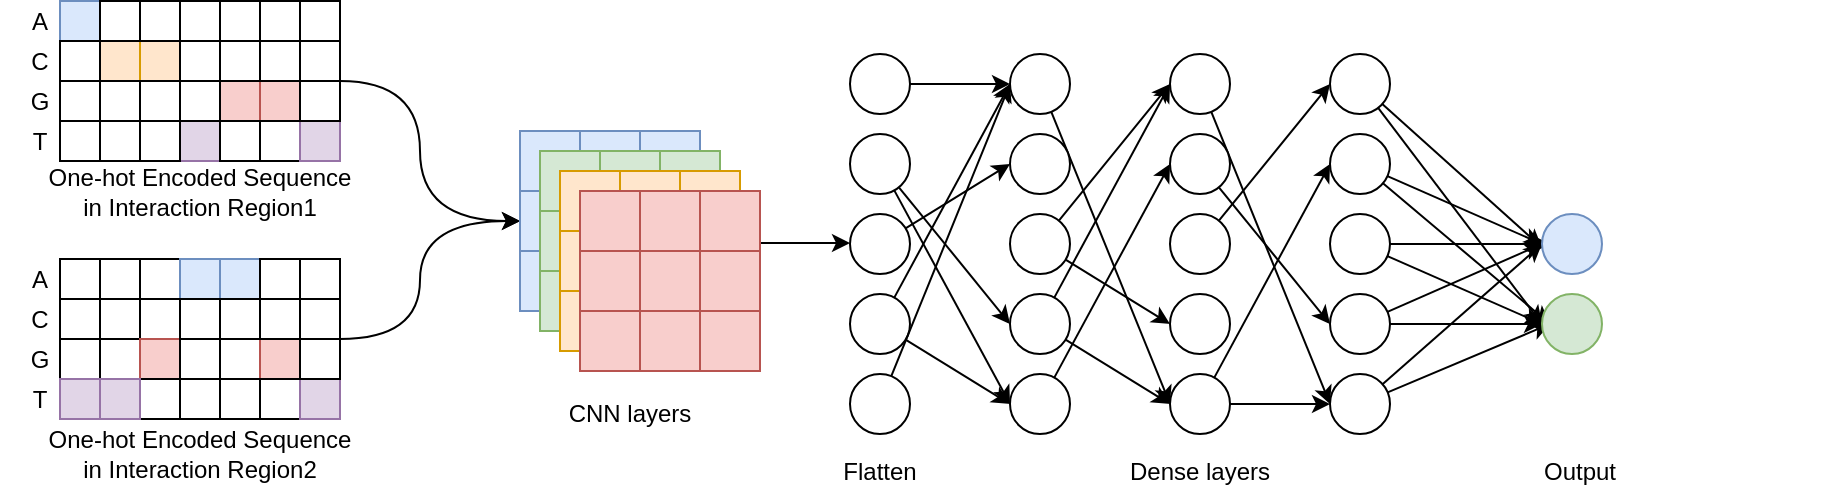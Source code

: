 <mxfile version="14.8.5" type="github">
  <diagram id="KxuiyelQ4g_LW83yEsCo" name="Page-1">
    <mxGraphModel dx="677" dy="363" grid="1" gridSize="10" guides="1" tooltips="1" connect="1" arrows="1" fold="1" page="1" pageScale="1" pageWidth="4681" pageHeight="3300" math="0" shadow="0">
      <root>
        <mxCell id="0" />
        <mxCell id="1" parent="0" />
        <mxCell id="44AiBCDxBOzTBdy34bFM-65" value="One-hot Encoded Sequence in Interaction Region1" style="text;html=1;strokeColor=none;fillColor=none;align=center;verticalAlign=middle;whiteSpace=wrap;rounded=0;" parent="1" vertex="1">
          <mxGeometry x="90" y="258.5" width="160" height="20" as="geometry" />
        </mxCell>
        <mxCell id="44AiBCDxBOzTBdy34bFM-129" value="&lt;div&gt;One-hot Encoded Sequence in Interaction Region2&lt;/div&gt;" style="text;html=1;strokeColor=none;fillColor=none;align=center;verticalAlign=middle;whiteSpace=wrap;rounded=0;" parent="1" vertex="1">
          <mxGeometry x="90" y="389.5" width="160" height="20" as="geometry" />
        </mxCell>
        <mxCell id="cqIsUIiBQY2y6wm-BXva-219" value="G" style="text;html=1;strokeColor=none;fillColor=none;align=center;verticalAlign=middle;whiteSpace=wrap;rounded=0;" vertex="1" parent="1">
          <mxGeometry x="70" y="213.5" width="40" height="20" as="geometry" />
        </mxCell>
        <mxCell id="cqIsUIiBQY2y6wm-BXva-220" value="T" style="text;html=1;strokeColor=none;fillColor=none;align=center;verticalAlign=middle;whiteSpace=wrap;rounded=0;" vertex="1" parent="1">
          <mxGeometry x="70" y="233.5" width="40" height="20" as="geometry" />
        </mxCell>
        <mxCell id="cqIsUIiBQY2y6wm-BXva-221" value="&lt;div&gt;A&lt;/div&gt;" style="text;html=1;strokeColor=none;fillColor=none;align=center;verticalAlign=middle;whiteSpace=wrap;rounded=0;" vertex="1" parent="1">
          <mxGeometry x="70" y="173.5" width="40" height="20" as="geometry" />
        </mxCell>
        <mxCell id="cqIsUIiBQY2y6wm-BXva-222" value="C" style="text;html=1;strokeColor=none;fillColor=none;align=center;verticalAlign=middle;whiteSpace=wrap;rounded=0;" vertex="1" parent="1">
          <mxGeometry x="70" y="193.5" width="40" height="20" as="geometry" />
        </mxCell>
        <mxCell id="cqIsUIiBQY2y6wm-BXva-223" value="" style="whiteSpace=wrap;html=1;aspect=fixed;fillColor=#dae8fc;strokeColor=#6c8ebf;" vertex="1" parent="1">
          <mxGeometry x="100" y="173.5" width="20" height="20" as="geometry" />
        </mxCell>
        <mxCell id="cqIsUIiBQY2y6wm-BXva-224" value="" style="whiteSpace=wrap;html=1;aspect=fixed;" vertex="1" parent="1">
          <mxGeometry x="120" y="193.5" width="20" height="20" as="geometry" />
        </mxCell>
        <mxCell id="cqIsUIiBQY2y6wm-BXva-225" value="" style="whiteSpace=wrap;html=1;aspect=fixed;fillColor=#ffe6cc;strokeColor=#d79b00;" vertex="1" parent="1">
          <mxGeometry x="120" y="193.5" width="20" height="20" as="geometry" />
        </mxCell>
        <mxCell id="cqIsUIiBQY2y6wm-BXva-226" value="" style="whiteSpace=wrap;html=1;aspect=fixed;fillColor=#ffe6cc;strokeColor=#d79b00;" vertex="1" parent="1">
          <mxGeometry x="140" y="193.5" width="20" height="20" as="geometry" />
        </mxCell>
        <mxCell id="cqIsUIiBQY2y6wm-BXva-227" value="" style="whiteSpace=wrap;html=1;aspect=fixed;fillColor=#e1d5e7;strokeColor=#9673a6;" vertex="1" parent="1">
          <mxGeometry x="160" y="233.5" width="20" height="20" as="geometry" />
        </mxCell>
        <mxCell id="cqIsUIiBQY2y6wm-BXva-228" value="" style="whiteSpace=wrap;html=1;aspect=fixed;fillColor=#f8cecc;strokeColor=#b85450;" vertex="1" parent="1">
          <mxGeometry x="180" y="213.5" width="20" height="20" as="geometry" />
        </mxCell>
        <mxCell id="cqIsUIiBQY2y6wm-BXva-229" value="" style="whiteSpace=wrap;html=1;aspect=fixed;fillColor=#f8cecc;strokeColor=#b85450;" vertex="1" parent="1">
          <mxGeometry x="200" y="213.5" width="20" height="20" as="geometry" />
        </mxCell>
        <mxCell id="cqIsUIiBQY2y6wm-BXva-230" value="" style="rounded=0;whiteSpace=wrap;html=1;" vertex="1" parent="1">
          <mxGeometry x="100" y="193.5" width="20" height="20" as="geometry" />
        </mxCell>
        <mxCell id="cqIsUIiBQY2y6wm-BXva-231" value="" style="rounded=0;whiteSpace=wrap;html=1;" vertex="1" parent="1">
          <mxGeometry x="100" y="213.5" width="20" height="20" as="geometry" />
        </mxCell>
        <mxCell id="cqIsUIiBQY2y6wm-BXva-232" value="" style="rounded=0;whiteSpace=wrap;html=1;" vertex="1" parent="1">
          <mxGeometry x="120" y="213.5" width="20" height="20" as="geometry" />
        </mxCell>
        <mxCell id="cqIsUIiBQY2y6wm-BXva-233" value="" style="rounded=0;whiteSpace=wrap;html=1;" vertex="1" parent="1">
          <mxGeometry x="140" y="213.5" width="20" height="20" as="geometry" />
        </mxCell>
        <mxCell id="cqIsUIiBQY2y6wm-BXva-234" value="" style="rounded=0;whiteSpace=wrap;html=1;" vertex="1" parent="1">
          <mxGeometry x="160" y="213.5" width="20" height="20" as="geometry" />
        </mxCell>
        <mxCell id="cqIsUIiBQY2y6wm-BXva-235" value="" style="rounded=0;whiteSpace=wrap;html=1;" vertex="1" parent="1">
          <mxGeometry x="140" y="233.5" width="20" height="20" as="geometry" />
        </mxCell>
        <mxCell id="cqIsUIiBQY2y6wm-BXva-236" value="" style="rounded=0;whiteSpace=wrap;html=1;" vertex="1" parent="1">
          <mxGeometry x="100" y="233.5" width="20" height="20" as="geometry" />
        </mxCell>
        <mxCell id="cqIsUIiBQY2y6wm-BXva-237" value="" style="rounded=0;whiteSpace=wrap;html=1;" vertex="1" parent="1">
          <mxGeometry x="120" y="233.5" width="20" height="20" as="geometry" />
        </mxCell>
        <mxCell id="cqIsUIiBQY2y6wm-BXva-238" value="" style="rounded=0;whiteSpace=wrap;html=1;" vertex="1" parent="1">
          <mxGeometry x="180" y="233.5" width="20" height="20" as="geometry" />
        </mxCell>
        <mxCell id="cqIsUIiBQY2y6wm-BXva-239" value="" style="rounded=0;whiteSpace=wrap;html=1;" vertex="1" parent="1">
          <mxGeometry x="200" y="233.5" width="20" height="20" as="geometry" />
        </mxCell>
        <mxCell id="cqIsUIiBQY2y6wm-BXva-240" value="" style="rounded=0;whiteSpace=wrap;html=1;" vertex="1" parent="1">
          <mxGeometry x="120" y="173.5" width="20" height="20" as="geometry" />
        </mxCell>
        <mxCell id="cqIsUIiBQY2y6wm-BXva-241" value="" style="rounded=0;whiteSpace=wrap;html=1;" vertex="1" parent="1">
          <mxGeometry x="140" y="173.5" width="20" height="20" as="geometry" />
        </mxCell>
        <mxCell id="cqIsUIiBQY2y6wm-BXva-242" value="" style="rounded=0;whiteSpace=wrap;html=1;" vertex="1" parent="1">
          <mxGeometry x="160" y="173.5" width="20" height="20" as="geometry" />
        </mxCell>
        <mxCell id="cqIsUIiBQY2y6wm-BXva-243" value="" style="rounded=0;whiteSpace=wrap;html=1;" vertex="1" parent="1">
          <mxGeometry x="180" y="173.5" width="20" height="20" as="geometry" />
        </mxCell>
        <mxCell id="cqIsUIiBQY2y6wm-BXva-244" value="" style="rounded=0;whiteSpace=wrap;html=1;" vertex="1" parent="1">
          <mxGeometry x="160" y="193.5" width="20" height="20" as="geometry" />
        </mxCell>
        <mxCell id="cqIsUIiBQY2y6wm-BXva-245" value="" style="rounded=0;whiteSpace=wrap;html=1;" vertex="1" parent="1">
          <mxGeometry x="180" y="193.5" width="20" height="20" as="geometry" />
        </mxCell>
        <mxCell id="cqIsUIiBQY2y6wm-BXva-246" value="" style="rounded=0;whiteSpace=wrap;html=1;" vertex="1" parent="1">
          <mxGeometry x="200" y="193.5" width="20" height="20" as="geometry" />
        </mxCell>
        <mxCell id="cqIsUIiBQY2y6wm-BXva-247" value="" style="rounded=0;whiteSpace=wrap;html=1;" vertex="1" parent="1">
          <mxGeometry x="200" y="173.5" width="20" height="20" as="geometry" />
        </mxCell>
        <mxCell id="cqIsUIiBQY2y6wm-BXva-248" value="" style="whiteSpace=wrap;html=1;aspect=fixed;fillColor=#e1d5e7;strokeColor=#9673a6;" vertex="1" parent="1">
          <mxGeometry x="220" y="233.5" width="20" height="20" as="geometry" />
        </mxCell>
        <mxCell id="cqIsUIiBQY2y6wm-BXva-249" value="" style="rounded=0;whiteSpace=wrap;html=1;" vertex="1" parent="1">
          <mxGeometry x="220" y="213.5" width="20" height="20" as="geometry" />
        </mxCell>
        <mxCell id="cqIsUIiBQY2y6wm-BXva-250" value="" style="rounded=0;whiteSpace=wrap;html=1;" vertex="1" parent="1">
          <mxGeometry x="220" y="173.5" width="20" height="20" as="geometry" />
        </mxCell>
        <mxCell id="cqIsUIiBQY2y6wm-BXva-376" style="edgeStyle=orthogonalEdgeStyle;curved=1;rounded=0;orthogonalLoop=1;jettySize=auto;html=1;entryX=0;entryY=0.5;entryDx=0;entryDy=0;exitX=1;exitY=1;exitDx=0;exitDy=0;" edge="1" parent="1" source="cqIsUIiBQY2y6wm-BXva-251" target="cqIsUIiBQY2y6wm-BXva-290">
          <mxGeometry relative="1" as="geometry">
            <Array as="points">
              <mxPoint x="280" y="214" />
              <mxPoint x="280" y="284" />
            </Array>
          </mxGeometry>
        </mxCell>
        <mxCell id="cqIsUIiBQY2y6wm-BXva-251" value="" style="rounded=0;whiteSpace=wrap;html=1;" vertex="1" parent="1">
          <mxGeometry x="220" y="193.5" width="20" height="20" as="geometry" />
        </mxCell>
        <mxCell id="cqIsUIiBQY2y6wm-BXva-252" value="G" style="text;html=1;strokeColor=none;fillColor=none;align=center;verticalAlign=middle;whiteSpace=wrap;rounded=0;" vertex="1" parent="1">
          <mxGeometry x="70" y="342.5" width="40" height="20" as="geometry" />
        </mxCell>
        <mxCell id="cqIsUIiBQY2y6wm-BXva-253" value="T" style="text;html=1;strokeColor=none;fillColor=none;align=center;verticalAlign=middle;whiteSpace=wrap;rounded=0;" vertex="1" parent="1">
          <mxGeometry x="70" y="362.5" width="40" height="20" as="geometry" />
        </mxCell>
        <mxCell id="cqIsUIiBQY2y6wm-BXva-254" value="&lt;div&gt;A&lt;/div&gt;" style="text;html=1;strokeColor=none;fillColor=none;align=center;verticalAlign=middle;whiteSpace=wrap;rounded=0;" vertex="1" parent="1">
          <mxGeometry x="70" y="302.5" width="40" height="20" as="geometry" />
        </mxCell>
        <mxCell id="cqIsUIiBQY2y6wm-BXva-255" value="C" style="text;html=1;strokeColor=none;fillColor=none;align=center;verticalAlign=middle;whiteSpace=wrap;rounded=0;" vertex="1" parent="1">
          <mxGeometry x="70" y="322.5" width="40" height="20" as="geometry" />
        </mxCell>
        <mxCell id="cqIsUIiBQY2y6wm-BXva-256" value="" style="whiteSpace=wrap;html=1;aspect=fixed;" vertex="1" parent="1">
          <mxGeometry x="100" y="302.5" width="20" height="20" as="geometry" />
        </mxCell>
        <mxCell id="cqIsUIiBQY2y6wm-BXva-257" value="" style="whiteSpace=wrap;html=1;aspect=fixed;" vertex="1" parent="1">
          <mxGeometry x="120" y="322.5" width="20" height="20" as="geometry" />
        </mxCell>
        <mxCell id="cqIsUIiBQY2y6wm-BXva-258" value="" style="whiteSpace=wrap;html=1;aspect=fixed;" vertex="1" parent="1">
          <mxGeometry x="120" y="322.5" width="20" height="20" as="geometry" />
        </mxCell>
        <mxCell id="cqIsUIiBQY2y6wm-BXva-259" value="" style="whiteSpace=wrap;html=1;aspect=fixed;" vertex="1" parent="1">
          <mxGeometry x="140" y="322.5" width="20" height="20" as="geometry" />
        </mxCell>
        <mxCell id="cqIsUIiBQY2y6wm-BXva-260" value="" style="whiteSpace=wrap;html=1;aspect=fixed;" vertex="1" parent="1">
          <mxGeometry x="160" y="362.5" width="20" height="20" as="geometry" />
        </mxCell>
        <mxCell id="cqIsUIiBQY2y6wm-BXva-261" value="" style="whiteSpace=wrap;html=1;aspect=fixed;" vertex="1" parent="1">
          <mxGeometry x="180" y="342.5" width="20" height="20" as="geometry" />
        </mxCell>
        <mxCell id="cqIsUIiBQY2y6wm-BXva-262" value="" style="whiteSpace=wrap;html=1;aspect=fixed;fillColor=#f8cecc;strokeColor=#b85450;" vertex="1" parent="1">
          <mxGeometry x="200" y="342.5" width="20" height="20" as="geometry" />
        </mxCell>
        <mxCell id="cqIsUIiBQY2y6wm-BXva-263" value="" style="rounded=0;whiteSpace=wrap;html=1;" vertex="1" parent="1">
          <mxGeometry x="100" y="322.5" width="20" height="20" as="geometry" />
        </mxCell>
        <mxCell id="cqIsUIiBQY2y6wm-BXva-264" value="" style="rounded=0;whiteSpace=wrap;html=1;" vertex="1" parent="1">
          <mxGeometry x="100" y="342.5" width="20" height="20" as="geometry" />
        </mxCell>
        <mxCell id="cqIsUIiBQY2y6wm-BXva-265" value="" style="rounded=0;whiteSpace=wrap;html=1;" vertex="1" parent="1">
          <mxGeometry x="120" y="342.5" width="20" height="20" as="geometry" />
        </mxCell>
        <mxCell id="cqIsUIiBQY2y6wm-BXva-266" value="" style="rounded=0;whiteSpace=wrap;html=1;fillColor=#f8cecc;strokeColor=#b85450;" vertex="1" parent="1">
          <mxGeometry x="140" y="342.5" width="20" height="20" as="geometry" />
        </mxCell>
        <mxCell id="cqIsUIiBQY2y6wm-BXva-267" value="" style="rounded=0;whiteSpace=wrap;html=1;" vertex="1" parent="1">
          <mxGeometry x="160" y="342.5" width="20" height="20" as="geometry" />
        </mxCell>
        <mxCell id="cqIsUIiBQY2y6wm-BXva-268" value="" style="rounded=0;whiteSpace=wrap;html=1;" vertex="1" parent="1">
          <mxGeometry x="140" y="362.5" width="20" height="20" as="geometry" />
        </mxCell>
        <mxCell id="cqIsUIiBQY2y6wm-BXva-269" value="" style="rounded=0;whiteSpace=wrap;html=1;fillColor=#e1d5e7;strokeColor=#9673a6;" vertex="1" parent="1">
          <mxGeometry x="100" y="362.5" width="20" height="20" as="geometry" />
        </mxCell>
        <mxCell id="cqIsUIiBQY2y6wm-BXva-270" value="" style="rounded=0;whiteSpace=wrap;html=1;fillColor=#e1d5e7;strokeColor=#9673a6;" vertex="1" parent="1">
          <mxGeometry x="120" y="362.5" width="20" height="20" as="geometry" />
        </mxCell>
        <mxCell id="cqIsUIiBQY2y6wm-BXva-271" value="" style="rounded=0;whiteSpace=wrap;html=1;" vertex="1" parent="1">
          <mxGeometry x="180" y="362.5" width="20" height="20" as="geometry" />
        </mxCell>
        <mxCell id="cqIsUIiBQY2y6wm-BXva-272" value="" style="rounded=0;whiteSpace=wrap;html=1;" vertex="1" parent="1">
          <mxGeometry x="200" y="362.5" width="20" height="20" as="geometry" />
        </mxCell>
        <mxCell id="cqIsUIiBQY2y6wm-BXva-273" value="" style="rounded=0;whiteSpace=wrap;html=1;" vertex="1" parent="1">
          <mxGeometry x="120" y="302.5" width="20" height="20" as="geometry" />
        </mxCell>
        <mxCell id="cqIsUIiBQY2y6wm-BXva-274" value="" style="rounded=0;whiteSpace=wrap;html=1;" vertex="1" parent="1">
          <mxGeometry x="140" y="302.5" width="20" height="20" as="geometry" />
        </mxCell>
        <mxCell id="cqIsUIiBQY2y6wm-BXva-275" value="" style="rounded=0;whiteSpace=wrap;html=1;fillColor=#dae8fc;strokeColor=#6c8ebf;" vertex="1" parent="1">
          <mxGeometry x="160" y="302.5" width="20" height="20" as="geometry" />
        </mxCell>
        <mxCell id="cqIsUIiBQY2y6wm-BXva-276" value="" style="rounded=0;whiteSpace=wrap;html=1;fillColor=#dae8fc;strokeColor=#6c8ebf;" vertex="1" parent="1">
          <mxGeometry x="180" y="302.5" width="20" height="20" as="geometry" />
        </mxCell>
        <mxCell id="cqIsUIiBQY2y6wm-BXva-277" value="" style="rounded=0;whiteSpace=wrap;html=1;" vertex="1" parent="1">
          <mxGeometry x="160" y="322.5" width="20" height="20" as="geometry" />
        </mxCell>
        <mxCell id="cqIsUIiBQY2y6wm-BXva-278" value="" style="rounded=0;whiteSpace=wrap;html=1;" vertex="1" parent="1">
          <mxGeometry x="180" y="322.5" width="20" height="20" as="geometry" />
        </mxCell>
        <mxCell id="cqIsUIiBQY2y6wm-BXva-279" value="" style="rounded=0;whiteSpace=wrap;html=1;" vertex="1" parent="1">
          <mxGeometry x="200" y="322.5" width="20" height="20" as="geometry" />
        </mxCell>
        <mxCell id="cqIsUIiBQY2y6wm-BXva-280" value="" style="rounded=0;whiteSpace=wrap;html=1;" vertex="1" parent="1">
          <mxGeometry x="200" y="302.5" width="20" height="20" as="geometry" />
        </mxCell>
        <mxCell id="cqIsUIiBQY2y6wm-BXva-281" value="" style="whiteSpace=wrap;html=1;aspect=fixed;fillColor=#e1d5e7;strokeColor=#9673a6;" vertex="1" parent="1">
          <mxGeometry x="220" y="362.5" width="20" height="20" as="geometry" />
        </mxCell>
        <mxCell id="cqIsUIiBQY2y6wm-BXva-282" value="" style="rounded=0;whiteSpace=wrap;html=1;" vertex="1" parent="1">
          <mxGeometry x="220" y="342.5" width="20" height="20" as="geometry" />
        </mxCell>
        <mxCell id="cqIsUIiBQY2y6wm-BXva-283" value="" style="rounded=0;whiteSpace=wrap;html=1;" vertex="1" parent="1">
          <mxGeometry x="220" y="302.5" width="20" height="20" as="geometry" />
        </mxCell>
        <mxCell id="cqIsUIiBQY2y6wm-BXva-378" style="edgeStyle=orthogonalEdgeStyle;curved=1;rounded=0;orthogonalLoop=1;jettySize=auto;html=1;entryX=0;entryY=0.5;entryDx=0;entryDy=0;exitX=1;exitY=1;exitDx=0;exitDy=0;" edge="1" parent="1" source="cqIsUIiBQY2y6wm-BXva-284" target="cqIsUIiBQY2y6wm-BXva-290">
          <mxGeometry relative="1" as="geometry">
            <Array as="points">
              <mxPoint x="280" y="343" />
              <mxPoint x="280" y="283" />
            </Array>
          </mxGeometry>
        </mxCell>
        <mxCell id="cqIsUIiBQY2y6wm-BXva-284" value="" style="rounded=0;whiteSpace=wrap;html=1;" vertex="1" parent="1">
          <mxGeometry x="220" y="322.5" width="20" height="20" as="geometry" />
        </mxCell>
        <mxCell id="cqIsUIiBQY2y6wm-BXva-285" style="edgeStyle=orthogonalEdgeStyle;rounded=0;orthogonalLoop=1;jettySize=auto;html=1;entryX=0;entryY=0.5;entryDx=0;entryDy=0;" edge="1" parent="1">
          <mxGeometry relative="1" as="geometry">
            <mxPoint x="450" y="294.5" as="sourcePoint" />
            <mxPoint x="495" y="294.5" as="targetPoint" />
            <Array as="points">
              <mxPoint x="465" y="294.5" />
              <mxPoint x="465" y="294.5" />
            </Array>
          </mxGeometry>
        </mxCell>
        <mxCell id="cqIsUIiBQY2y6wm-BXva-286" value="&lt;div&gt;CNN layers&lt;/div&gt;" style="text;html=1;strokeColor=none;fillColor=none;align=center;verticalAlign=middle;whiteSpace=wrap;rounded=0;" vertex="1" parent="1">
          <mxGeometry x="260" y="369.5" width="250" height="20" as="geometry" />
        </mxCell>
        <mxCell id="cqIsUIiBQY2y6wm-BXva-287" value="" style="whiteSpace=wrap;html=1;aspect=fixed;fillColor=#dae8fc;strokeColor=#6c8ebf;" vertex="1" parent="1">
          <mxGeometry x="330" y="238.5" width="30" height="30" as="geometry" />
        </mxCell>
        <mxCell id="cqIsUIiBQY2y6wm-BXva-288" value="" style="whiteSpace=wrap;html=1;aspect=fixed;fillColor=#dae8fc;strokeColor=#6c8ebf;" vertex="1" parent="1">
          <mxGeometry x="360" y="238.5" width="30" height="30" as="geometry" />
        </mxCell>
        <mxCell id="cqIsUIiBQY2y6wm-BXva-289" value="" style="whiteSpace=wrap;html=1;aspect=fixed;fillColor=#dae8fc;strokeColor=#6c8ebf;" vertex="1" parent="1">
          <mxGeometry x="390" y="238.5" width="30" height="30" as="geometry" />
        </mxCell>
        <mxCell id="cqIsUIiBQY2y6wm-BXva-290" value="" style="whiteSpace=wrap;html=1;aspect=fixed;fillColor=#dae8fc;strokeColor=#6c8ebf;" vertex="1" parent="1">
          <mxGeometry x="330" y="268.5" width="30" height="30" as="geometry" />
        </mxCell>
        <mxCell id="cqIsUIiBQY2y6wm-BXva-291" value="" style="whiteSpace=wrap;html=1;aspect=fixed;fillColor=#dae8fc;strokeColor=#6c8ebf;" vertex="1" parent="1">
          <mxGeometry x="360" y="268.5" width="30" height="30" as="geometry" />
        </mxCell>
        <mxCell id="cqIsUIiBQY2y6wm-BXva-292" value="" style="whiteSpace=wrap;html=1;aspect=fixed;fillColor=#dae8fc;strokeColor=#6c8ebf;" vertex="1" parent="1">
          <mxGeometry x="390" y="268.5" width="30" height="30" as="geometry" />
        </mxCell>
        <mxCell id="cqIsUIiBQY2y6wm-BXva-293" value="" style="whiteSpace=wrap;html=1;aspect=fixed;fillColor=#dae8fc;strokeColor=#6c8ebf;" vertex="1" parent="1">
          <mxGeometry x="330" y="298.5" width="30" height="30" as="geometry" />
        </mxCell>
        <mxCell id="cqIsUIiBQY2y6wm-BXva-294" value="" style="whiteSpace=wrap;html=1;aspect=fixed;fillColor=#dae8fc;strokeColor=#6c8ebf;" vertex="1" parent="1">
          <mxGeometry x="360" y="298.5" width="30" height="30" as="geometry" />
        </mxCell>
        <mxCell id="cqIsUIiBQY2y6wm-BXva-295" value="" style="whiteSpace=wrap;html=1;aspect=fixed;fillColor=#dae8fc;strokeColor=#6c8ebf;" vertex="1" parent="1">
          <mxGeometry x="390" y="298.5" width="30" height="30" as="geometry" />
        </mxCell>
        <mxCell id="cqIsUIiBQY2y6wm-BXva-296" value="" style="whiteSpace=wrap;html=1;aspect=fixed;fillColor=#d5e8d4;strokeColor=#82b366;" vertex="1" parent="1">
          <mxGeometry x="340" y="248.5" width="30" height="30" as="geometry" />
        </mxCell>
        <mxCell id="cqIsUIiBQY2y6wm-BXva-297" value="" style="whiteSpace=wrap;html=1;aspect=fixed;fillColor=#d5e8d4;strokeColor=#82b366;" vertex="1" parent="1">
          <mxGeometry x="370" y="248.5" width="30" height="30" as="geometry" />
        </mxCell>
        <mxCell id="cqIsUIiBQY2y6wm-BXva-298" value="" style="whiteSpace=wrap;html=1;aspect=fixed;fillColor=#d5e8d4;strokeColor=#82b366;" vertex="1" parent="1">
          <mxGeometry x="400" y="248.5" width="30" height="30" as="geometry" />
        </mxCell>
        <mxCell id="cqIsUIiBQY2y6wm-BXva-299" value="" style="whiteSpace=wrap;html=1;aspect=fixed;fillColor=#d5e8d4;strokeColor=#82b366;" vertex="1" parent="1">
          <mxGeometry x="340" y="278.5" width="30" height="30" as="geometry" />
        </mxCell>
        <mxCell id="cqIsUIiBQY2y6wm-BXva-300" value="" style="whiteSpace=wrap;html=1;aspect=fixed;fillColor=#d5e8d4;strokeColor=#82b366;" vertex="1" parent="1">
          <mxGeometry x="370" y="278.5" width="30" height="30" as="geometry" />
        </mxCell>
        <mxCell id="cqIsUIiBQY2y6wm-BXva-301" value="" style="whiteSpace=wrap;html=1;aspect=fixed;fillColor=#d5e8d4;strokeColor=#82b366;" vertex="1" parent="1">
          <mxGeometry x="400" y="278.5" width="30" height="30" as="geometry" />
        </mxCell>
        <mxCell id="cqIsUIiBQY2y6wm-BXva-302" value="" style="whiteSpace=wrap;html=1;aspect=fixed;fillColor=#d5e8d4;strokeColor=#82b366;" vertex="1" parent="1">
          <mxGeometry x="340" y="308.5" width="30" height="30" as="geometry" />
        </mxCell>
        <mxCell id="cqIsUIiBQY2y6wm-BXva-303" value="" style="whiteSpace=wrap;html=1;aspect=fixed;fillColor=#d5e8d4;strokeColor=#82b366;" vertex="1" parent="1">
          <mxGeometry x="370" y="308.5" width="30" height="30" as="geometry" />
        </mxCell>
        <mxCell id="cqIsUIiBQY2y6wm-BXva-304" value="" style="whiteSpace=wrap;html=1;aspect=fixed;fillColor=#d5e8d4;strokeColor=#82b366;" vertex="1" parent="1">
          <mxGeometry x="400" y="308.5" width="30" height="30" as="geometry" />
        </mxCell>
        <mxCell id="cqIsUIiBQY2y6wm-BXva-305" value="" style="whiteSpace=wrap;html=1;aspect=fixed;fillColor=#ffe6cc;strokeColor=#d79b00;" vertex="1" parent="1">
          <mxGeometry x="350" y="258.5" width="30" height="30" as="geometry" />
        </mxCell>
        <mxCell id="cqIsUIiBQY2y6wm-BXva-306" value="" style="whiteSpace=wrap;html=1;aspect=fixed;fillColor=#ffe6cc;strokeColor=#d79b00;" vertex="1" parent="1">
          <mxGeometry x="380" y="258.5" width="30" height="30" as="geometry" />
        </mxCell>
        <mxCell id="cqIsUIiBQY2y6wm-BXva-307" value="" style="whiteSpace=wrap;html=1;aspect=fixed;fillColor=#ffe6cc;strokeColor=#d79b00;" vertex="1" parent="1">
          <mxGeometry x="410" y="258.5" width="30" height="30" as="geometry" />
        </mxCell>
        <mxCell id="cqIsUIiBQY2y6wm-BXva-308" value="" style="whiteSpace=wrap;html=1;aspect=fixed;fillColor=#ffe6cc;strokeColor=#d79b00;" vertex="1" parent="1">
          <mxGeometry x="350" y="288.5" width="30" height="30" as="geometry" />
        </mxCell>
        <mxCell id="cqIsUIiBQY2y6wm-BXva-309" value="" style="whiteSpace=wrap;html=1;aspect=fixed;fillColor=#ffe6cc;strokeColor=#d79b00;" vertex="1" parent="1">
          <mxGeometry x="380" y="288.5" width="30" height="30" as="geometry" />
        </mxCell>
        <mxCell id="cqIsUIiBQY2y6wm-BXva-310" value="" style="whiteSpace=wrap;html=1;aspect=fixed;fillColor=#ffe6cc;strokeColor=#d79b00;" vertex="1" parent="1">
          <mxGeometry x="410" y="288.5" width="30" height="30" as="geometry" />
        </mxCell>
        <mxCell id="cqIsUIiBQY2y6wm-BXva-311" value="" style="whiteSpace=wrap;html=1;aspect=fixed;fillColor=#ffe6cc;strokeColor=#d79b00;" vertex="1" parent="1">
          <mxGeometry x="350" y="318.5" width="30" height="30" as="geometry" />
        </mxCell>
        <mxCell id="cqIsUIiBQY2y6wm-BXva-312" value="" style="whiteSpace=wrap;html=1;aspect=fixed;fillColor=#ffe6cc;strokeColor=#d79b00;" vertex="1" parent="1">
          <mxGeometry x="380" y="318.5" width="30" height="30" as="geometry" />
        </mxCell>
        <mxCell id="cqIsUIiBQY2y6wm-BXva-313" value="" style="whiteSpace=wrap;html=1;aspect=fixed;fillColor=#ffe6cc;strokeColor=#d79b00;" vertex="1" parent="1">
          <mxGeometry x="410" y="318.5" width="30" height="30" as="geometry" />
        </mxCell>
        <mxCell id="cqIsUIiBQY2y6wm-BXva-314" value="" style="whiteSpace=wrap;html=1;aspect=fixed;fillColor=#f8cecc;strokeColor=#b85450;" vertex="1" parent="1">
          <mxGeometry x="360" y="268.5" width="30" height="30" as="geometry" />
        </mxCell>
        <mxCell id="cqIsUIiBQY2y6wm-BXva-315" value="" style="whiteSpace=wrap;html=1;aspect=fixed;fillColor=#f8cecc;strokeColor=#b85450;" vertex="1" parent="1">
          <mxGeometry x="390" y="268.5" width="30" height="30" as="geometry" />
        </mxCell>
        <mxCell id="cqIsUIiBQY2y6wm-BXva-316" value="" style="whiteSpace=wrap;html=1;aspect=fixed;fillColor=#f8cecc;strokeColor=#b85450;" vertex="1" parent="1">
          <mxGeometry x="420" y="268.5" width="30" height="30" as="geometry" />
        </mxCell>
        <mxCell id="cqIsUIiBQY2y6wm-BXva-317" value="" style="whiteSpace=wrap;html=1;aspect=fixed;fillColor=#f8cecc;strokeColor=#b85450;" vertex="1" parent="1">
          <mxGeometry x="360" y="298.5" width="30" height="30" as="geometry" />
        </mxCell>
        <mxCell id="cqIsUIiBQY2y6wm-BXva-318" value="" style="whiteSpace=wrap;html=1;aspect=fixed;fillColor=#f8cecc;strokeColor=#b85450;" vertex="1" parent="1">
          <mxGeometry x="390" y="298.5" width="30" height="30" as="geometry" />
        </mxCell>
        <mxCell id="cqIsUIiBQY2y6wm-BXva-319" value="" style="whiteSpace=wrap;html=1;aspect=fixed;fillColor=#f8cecc;strokeColor=#b85450;" vertex="1" parent="1">
          <mxGeometry x="420" y="298.5" width="30" height="30" as="geometry" />
        </mxCell>
        <mxCell id="cqIsUIiBQY2y6wm-BXva-320" value="" style="whiteSpace=wrap;html=1;aspect=fixed;fillColor=#f8cecc;strokeColor=#b85450;" vertex="1" parent="1">
          <mxGeometry x="360" y="328.5" width="30" height="30" as="geometry" />
        </mxCell>
        <mxCell id="cqIsUIiBQY2y6wm-BXva-321" value="" style="whiteSpace=wrap;html=1;aspect=fixed;fillColor=#f8cecc;strokeColor=#b85450;" vertex="1" parent="1">
          <mxGeometry x="390" y="328.5" width="30" height="30" as="geometry" />
        </mxCell>
        <mxCell id="cqIsUIiBQY2y6wm-BXva-322" value="" style="whiteSpace=wrap;html=1;aspect=fixed;fillColor=#f8cecc;strokeColor=#b85450;" vertex="1" parent="1">
          <mxGeometry x="420" y="328.5" width="30" height="30" as="geometry" />
        </mxCell>
        <mxCell id="cqIsUIiBQY2y6wm-BXva-323" style="edgeStyle=none;rounded=0;orthogonalLoop=1;jettySize=auto;html=1;entryX=0;entryY=0.5;entryDx=0;entryDy=0;" edge="1" parent="1" source="cqIsUIiBQY2y6wm-BXva-324" target="cqIsUIiBQY2y6wm-BXva-336">
          <mxGeometry relative="1" as="geometry" />
        </mxCell>
        <mxCell id="cqIsUIiBQY2y6wm-BXva-324" value="" style="ellipse;whiteSpace=wrap;html=1;aspect=fixed;" vertex="1" parent="1">
          <mxGeometry x="495" y="200" width="30" height="30" as="geometry" />
        </mxCell>
        <mxCell id="cqIsUIiBQY2y6wm-BXva-325" style="edgeStyle=none;rounded=1;jumpSize=20;orthogonalLoop=1;jettySize=auto;html=1;entryX=0;entryY=0.5;entryDx=0;entryDy=0;strokeWidth=1;" edge="1" parent="1" source="cqIsUIiBQY2y6wm-BXva-327" target="cqIsUIiBQY2y6wm-BXva-345">
          <mxGeometry relative="1" as="geometry" />
        </mxCell>
        <mxCell id="cqIsUIiBQY2y6wm-BXva-326" style="edgeStyle=none;rounded=1;jumpSize=20;orthogonalLoop=1;jettySize=auto;html=1;entryX=0;entryY=0.5;entryDx=0;entryDy=0;strokeWidth=1;" edge="1" parent="1" source="cqIsUIiBQY2y6wm-BXva-327" target="cqIsUIiBQY2y6wm-BXva-343">
          <mxGeometry relative="1" as="geometry" />
        </mxCell>
        <mxCell id="cqIsUIiBQY2y6wm-BXva-327" value="" style="ellipse;whiteSpace=wrap;html=1;aspect=fixed;" vertex="1" parent="1">
          <mxGeometry x="495" y="240" width="30" height="30" as="geometry" />
        </mxCell>
        <mxCell id="cqIsUIiBQY2y6wm-BXva-328" style="rounded=1;jumpSize=20;orthogonalLoop=1;jettySize=auto;html=1;entryX=0;entryY=0.5;entryDx=0;entryDy=0;strokeWidth=1;" edge="1" parent="1" source="cqIsUIiBQY2y6wm-BXva-329" target="cqIsUIiBQY2y6wm-BXva-337">
          <mxGeometry relative="1" as="geometry" />
        </mxCell>
        <mxCell id="cqIsUIiBQY2y6wm-BXva-329" value="" style="ellipse;whiteSpace=wrap;html=1;aspect=fixed;" vertex="1" parent="1">
          <mxGeometry x="495" y="280" width="30" height="30" as="geometry" />
        </mxCell>
        <mxCell id="cqIsUIiBQY2y6wm-BXva-330" style="rounded=1;jumpSize=20;orthogonalLoop=1;jettySize=auto;html=1;entryX=0;entryY=0.5;entryDx=0;entryDy=0;strokeWidth=1;" edge="1" parent="1" source="cqIsUIiBQY2y6wm-BXva-332" target="cqIsUIiBQY2y6wm-BXva-336">
          <mxGeometry relative="1" as="geometry" />
        </mxCell>
        <mxCell id="cqIsUIiBQY2y6wm-BXva-331" style="edgeStyle=none;rounded=1;jumpSize=20;orthogonalLoop=1;jettySize=auto;html=1;entryX=0;entryY=0.5;entryDx=0;entryDy=0;strokeWidth=1;" edge="1" parent="1" source="cqIsUIiBQY2y6wm-BXva-332" target="cqIsUIiBQY2y6wm-BXva-345">
          <mxGeometry relative="1" as="geometry" />
        </mxCell>
        <mxCell id="cqIsUIiBQY2y6wm-BXva-332" value="" style="ellipse;whiteSpace=wrap;html=1;aspect=fixed;" vertex="1" parent="1">
          <mxGeometry x="495" y="320" width="30" height="30" as="geometry" />
        </mxCell>
        <mxCell id="cqIsUIiBQY2y6wm-BXva-333" style="edgeStyle=none;rounded=1;jumpSize=20;orthogonalLoop=1;jettySize=auto;html=1;entryX=0;entryY=0.5;entryDx=0;entryDy=0;strokeWidth=1;" edge="1" parent="1" source="cqIsUIiBQY2y6wm-BXva-334" target="cqIsUIiBQY2y6wm-BXva-336">
          <mxGeometry relative="1" as="geometry" />
        </mxCell>
        <mxCell id="cqIsUIiBQY2y6wm-BXva-334" value="" style="ellipse;whiteSpace=wrap;html=1;aspect=fixed;" vertex="1" parent="1">
          <mxGeometry x="495" y="360" width="30" height="30" as="geometry" />
        </mxCell>
        <mxCell id="cqIsUIiBQY2y6wm-BXva-335" style="edgeStyle=none;rounded=1;jumpSize=20;orthogonalLoop=1;jettySize=auto;html=1;entryX=0;entryY=0.5;entryDx=0;entryDy=0;strokeWidth=1;" edge="1" parent="1" source="cqIsUIiBQY2y6wm-BXva-336" target="cqIsUIiBQY2y6wm-BXva-357">
          <mxGeometry relative="1" as="geometry" />
        </mxCell>
        <mxCell id="cqIsUIiBQY2y6wm-BXva-336" value="" style="ellipse;whiteSpace=wrap;html=1;aspect=fixed;" vertex="1" parent="1">
          <mxGeometry x="575" y="200" width="30" height="30" as="geometry" />
        </mxCell>
        <mxCell id="cqIsUIiBQY2y6wm-BXva-337" value="" style="ellipse;whiteSpace=wrap;html=1;aspect=fixed;" vertex="1" parent="1">
          <mxGeometry x="575" y="240" width="30" height="30" as="geometry" />
        </mxCell>
        <mxCell id="cqIsUIiBQY2y6wm-BXva-338" style="edgeStyle=none;rounded=1;jumpSize=20;orthogonalLoop=1;jettySize=auto;html=1;entryX=0;entryY=0.5;entryDx=0;entryDy=0;strokeWidth=1;" edge="1" parent="1" source="cqIsUIiBQY2y6wm-BXva-340" target="cqIsUIiBQY2y6wm-BXva-354">
          <mxGeometry relative="1" as="geometry" />
        </mxCell>
        <mxCell id="cqIsUIiBQY2y6wm-BXva-339" style="edgeStyle=none;rounded=1;jumpSize=20;orthogonalLoop=1;jettySize=auto;html=1;entryX=0;entryY=0.5;entryDx=0;entryDy=0;strokeWidth=1;" edge="1" parent="1" source="cqIsUIiBQY2y6wm-BXva-340" target="cqIsUIiBQY2y6wm-BXva-349">
          <mxGeometry relative="1" as="geometry" />
        </mxCell>
        <mxCell id="cqIsUIiBQY2y6wm-BXva-340" value="" style="ellipse;whiteSpace=wrap;html=1;aspect=fixed;" vertex="1" parent="1">
          <mxGeometry x="575" y="280" width="30" height="30" as="geometry" />
        </mxCell>
        <mxCell id="cqIsUIiBQY2y6wm-BXva-341" style="edgeStyle=none;rounded=1;jumpSize=20;orthogonalLoop=1;jettySize=auto;html=1;entryX=0;entryY=0.5;entryDx=0;entryDy=0;strokeWidth=1;" edge="1" parent="1" source="cqIsUIiBQY2y6wm-BXva-343" target="cqIsUIiBQY2y6wm-BXva-349">
          <mxGeometry relative="1" as="geometry" />
        </mxCell>
        <mxCell id="cqIsUIiBQY2y6wm-BXva-342" style="edgeStyle=none;rounded=1;jumpSize=20;orthogonalLoop=1;jettySize=auto;html=1;entryX=0;entryY=0.5;entryDx=0;entryDy=0;strokeWidth=1;" edge="1" parent="1" source="cqIsUIiBQY2y6wm-BXva-343" target="cqIsUIiBQY2y6wm-BXva-357">
          <mxGeometry relative="1" as="geometry" />
        </mxCell>
        <mxCell id="cqIsUIiBQY2y6wm-BXva-343" value="" style="ellipse;whiteSpace=wrap;html=1;aspect=fixed;" vertex="1" parent="1">
          <mxGeometry x="575" y="320" width="30" height="30" as="geometry" />
        </mxCell>
        <mxCell id="cqIsUIiBQY2y6wm-BXva-344" style="edgeStyle=none;rounded=1;jumpSize=20;orthogonalLoop=1;jettySize=auto;html=1;entryX=0;entryY=0.5;entryDx=0;entryDy=0;strokeWidth=1;" edge="1" parent="1" source="cqIsUIiBQY2y6wm-BXva-345" target="cqIsUIiBQY2y6wm-BXva-351">
          <mxGeometry relative="1" as="geometry" />
        </mxCell>
        <mxCell id="cqIsUIiBQY2y6wm-BXva-345" value="" style="ellipse;whiteSpace=wrap;html=1;aspect=fixed;" vertex="1" parent="1">
          <mxGeometry x="575" y="360" width="30" height="30" as="geometry" />
        </mxCell>
        <mxCell id="cqIsUIiBQY2y6wm-BXva-346" value="Dense layers" style="text;html=1;strokeColor=none;fillColor=none;align=center;verticalAlign=middle;whiteSpace=wrap;rounded=0;" vertex="1" parent="1">
          <mxGeometry x="545" y="399" width="250" height="20" as="geometry" />
        </mxCell>
        <mxCell id="cqIsUIiBQY2y6wm-BXva-347" value="Flatten" style="text;html=1;strokeColor=none;fillColor=none;align=center;verticalAlign=middle;whiteSpace=wrap;rounded=0;" vertex="1" parent="1">
          <mxGeometry x="385" y="399" width="250" height="20" as="geometry" />
        </mxCell>
        <mxCell id="cqIsUIiBQY2y6wm-BXva-348" style="edgeStyle=none;rounded=1;jumpSize=20;orthogonalLoop=1;jettySize=auto;html=1;entryX=0;entryY=0.5;entryDx=0;entryDy=0;strokeWidth=1;" edge="1" parent="1" source="cqIsUIiBQY2y6wm-BXva-349" target="cqIsUIiBQY2y6wm-BXva-372">
          <mxGeometry relative="1" as="geometry" />
        </mxCell>
        <mxCell id="cqIsUIiBQY2y6wm-BXva-349" value="" style="ellipse;whiteSpace=wrap;html=1;aspect=fixed;" vertex="1" parent="1">
          <mxGeometry x="655" y="200" width="30" height="30" as="geometry" />
        </mxCell>
        <mxCell id="cqIsUIiBQY2y6wm-BXva-350" style="edgeStyle=none;rounded=1;jumpSize=20;orthogonalLoop=1;jettySize=auto;html=1;entryX=0;entryY=0.5;entryDx=0;entryDy=0;strokeWidth=1;" edge="1" parent="1" source="cqIsUIiBQY2y6wm-BXva-351" target="cqIsUIiBQY2y6wm-BXva-369">
          <mxGeometry relative="1" as="geometry" />
        </mxCell>
        <mxCell id="cqIsUIiBQY2y6wm-BXva-351" value="" style="ellipse;whiteSpace=wrap;html=1;aspect=fixed;" vertex="1" parent="1">
          <mxGeometry x="655" y="240" width="30" height="30" as="geometry" />
        </mxCell>
        <mxCell id="cqIsUIiBQY2y6wm-BXva-352" style="edgeStyle=none;rounded=1;jumpSize=20;orthogonalLoop=1;jettySize=auto;html=1;entryX=0;entryY=0.5;entryDx=0;entryDy=0;strokeWidth=1;" edge="1" parent="1" source="cqIsUIiBQY2y6wm-BXva-353" target="cqIsUIiBQY2y6wm-BXva-360">
          <mxGeometry relative="1" as="geometry" />
        </mxCell>
        <mxCell id="cqIsUIiBQY2y6wm-BXva-353" value="" style="ellipse;whiteSpace=wrap;html=1;aspect=fixed;" vertex="1" parent="1">
          <mxGeometry x="655" y="280" width="30" height="30" as="geometry" />
        </mxCell>
        <mxCell id="cqIsUIiBQY2y6wm-BXva-354" value="" style="ellipse;whiteSpace=wrap;html=1;aspect=fixed;" vertex="1" parent="1">
          <mxGeometry x="655" y="320" width="30" height="30" as="geometry" />
        </mxCell>
        <mxCell id="cqIsUIiBQY2y6wm-BXva-355" style="edgeStyle=none;rounded=1;jumpSize=20;orthogonalLoop=1;jettySize=auto;html=1;entryX=0;entryY=0.5;entryDx=0;entryDy=0;strokeWidth=1;" edge="1" parent="1" source="cqIsUIiBQY2y6wm-BXva-357" target="cqIsUIiBQY2y6wm-BXva-363">
          <mxGeometry relative="1" as="geometry" />
        </mxCell>
        <mxCell id="cqIsUIiBQY2y6wm-BXva-356" style="edgeStyle=none;rounded=1;jumpSize=20;orthogonalLoop=1;jettySize=auto;html=1;entryX=0;entryY=0.5;entryDx=0;entryDy=0;strokeWidth=1;" edge="1" parent="1" source="cqIsUIiBQY2y6wm-BXva-357" target="cqIsUIiBQY2y6wm-BXva-372">
          <mxGeometry relative="1" as="geometry" />
        </mxCell>
        <mxCell id="cqIsUIiBQY2y6wm-BXva-357" value="" style="ellipse;whiteSpace=wrap;html=1;aspect=fixed;" vertex="1" parent="1">
          <mxGeometry x="655" y="360" width="30" height="30" as="geometry" />
        </mxCell>
        <mxCell id="cqIsUIiBQY2y6wm-BXva-358" style="edgeStyle=none;rounded=1;jumpSize=20;orthogonalLoop=1;jettySize=auto;html=1;entryX=0;entryY=0.5;entryDx=0;entryDy=0;strokeWidth=1;" edge="1" parent="1" source="cqIsUIiBQY2y6wm-BXva-360" target="cqIsUIiBQY2y6wm-BXva-375">
          <mxGeometry relative="1" as="geometry" />
        </mxCell>
        <mxCell id="cqIsUIiBQY2y6wm-BXva-359" style="edgeStyle=none;rounded=1;jumpSize=20;orthogonalLoop=1;jettySize=auto;html=1;strokeWidth=1;entryX=-0.001;entryY=0.557;entryDx=0;entryDy=0;entryPerimeter=0;" edge="1" parent="1" source="cqIsUIiBQY2y6wm-BXva-360" target="cqIsUIiBQY2y6wm-BXva-374">
          <mxGeometry relative="1" as="geometry">
            <mxPoint x="835" y="295.0" as="targetPoint" />
          </mxGeometry>
        </mxCell>
        <mxCell id="cqIsUIiBQY2y6wm-BXva-360" value="" style="ellipse;whiteSpace=wrap;html=1;aspect=fixed;" vertex="1" parent="1">
          <mxGeometry x="735" y="200" width="30" height="30" as="geometry" />
        </mxCell>
        <mxCell id="cqIsUIiBQY2y6wm-BXva-361" style="edgeStyle=none;rounded=1;jumpSize=20;orthogonalLoop=1;jettySize=auto;html=1;entryX=0;entryY=0.5;entryDx=0;entryDy=0;strokeWidth=1;" edge="1" parent="1" source="cqIsUIiBQY2y6wm-BXva-363" target="cqIsUIiBQY2y6wm-BXva-374">
          <mxGeometry relative="1" as="geometry" />
        </mxCell>
        <mxCell id="cqIsUIiBQY2y6wm-BXva-362" style="edgeStyle=none;rounded=1;jumpSize=20;orthogonalLoop=1;jettySize=auto;html=1;strokeWidth=1;" edge="1" parent="1" source="cqIsUIiBQY2y6wm-BXva-363">
          <mxGeometry relative="1" as="geometry">
            <mxPoint x="845" y="335" as="targetPoint" />
          </mxGeometry>
        </mxCell>
        <mxCell id="cqIsUIiBQY2y6wm-BXva-363" value="" style="ellipse;whiteSpace=wrap;html=1;aspect=fixed;" vertex="1" parent="1">
          <mxGeometry x="735" y="240" width="30" height="30" as="geometry" />
        </mxCell>
        <mxCell id="cqIsUIiBQY2y6wm-BXva-364" style="edgeStyle=none;rounded=1;jumpSize=20;orthogonalLoop=1;jettySize=auto;html=1;entryX=0;entryY=0.5;entryDx=0;entryDy=0;strokeWidth=1;" edge="1" parent="1" source="cqIsUIiBQY2y6wm-BXva-366" target="cqIsUIiBQY2y6wm-BXva-375">
          <mxGeometry relative="1" as="geometry" />
        </mxCell>
        <mxCell id="cqIsUIiBQY2y6wm-BXva-365" style="edgeStyle=none;rounded=1;jumpSize=20;orthogonalLoop=1;jettySize=auto;html=1;strokeWidth=1;" edge="1" parent="1" source="cqIsUIiBQY2y6wm-BXva-366">
          <mxGeometry relative="1" as="geometry">
            <mxPoint x="845" y="295" as="targetPoint" />
          </mxGeometry>
        </mxCell>
        <mxCell id="cqIsUIiBQY2y6wm-BXva-366" value="" style="ellipse;whiteSpace=wrap;html=1;aspect=fixed;" vertex="1" parent="1">
          <mxGeometry x="735" y="280" width="30" height="30" as="geometry" />
        </mxCell>
        <mxCell id="cqIsUIiBQY2y6wm-BXva-367" style="edgeStyle=none;rounded=1;jumpSize=20;orthogonalLoop=1;jettySize=auto;html=1;entryX=0;entryY=0.5;entryDx=0;entryDy=0;strokeWidth=1;" edge="1" parent="1" source="cqIsUIiBQY2y6wm-BXva-369" target="cqIsUIiBQY2y6wm-BXva-374">
          <mxGeometry relative="1" as="geometry" />
        </mxCell>
        <mxCell id="cqIsUIiBQY2y6wm-BXva-368" style="edgeStyle=none;rounded=1;jumpSize=20;orthogonalLoop=1;jettySize=auto;html=1;strokeWidth=1;entryX=0;entryY=0.5;entryDx=0;entryDy=0;" edge="1" parent="1" source="cqIsUIiBQY2y6wm-BXva-369" target="cqIsUIiBQY2y6wm-BXva-375">
          <mxGeometry relative="1" as="geometry">
            <mxPoint x="835" y="335.0" as="targetPoint" />
          </mxGeometry>
        </mxCell>
        <mxCell id="cqIsUIiBQY2y6wm-BXva-369" value="" style="ellipse;whiteSpace=wrap;html=1;aspect=fixed;" vertex="1" parent="1">
          <mxGeometry x="735" y="320" width="30" height="30" as="geometry" />
        </mxCell>
        <mxCell id="cqIsUIiBQY2y6wm-BXva-370" style="edgeStyle=none;rounded=1;jumpSize=20;orthogonalLoop=1;jettySize=auto;html=1;strokeWidth=1;" edge="1" parent="1" source="cqIsUIiBQY2y6wm-BXva-372">
          <mxGeometry relative="1" as="geometry">
            <mxPoint x="845" y="335" as="targetPoint" />
          </mxGeometry>
        </mxCell>
        <mxCell id="cqIsUIiBQY2y6wm-BXva-371" style="edgeStyle=none;rounded=1;jumpSize=20;orthogonalLoop=1;jettySize=auto;html=1;strokeWidth=1;entryX=0;entryY=0.5;entryDx=0;entryDy=0;" edge="1" parent="1" source="cqIsUIiBQY2y6wm-BXva-372" target="cqIsUIiBQY2y6wm-BXva-374">
          <mxGeometry relative="1" as="geometry">
            <mxPoint x="835" y="295.0" as="targetPoint" />
          </mxGeometry>
        </mxCell>
        <mxCell id="cqIsUIiBQY2y6wm-BXva-372" value="" style="ellipse;whiteSpace=wrap;html=1;aspect=fixed;" vertex="1" parent="1">
          <mxGeometry x="735" y="360" width="30" height="30" as="geometry" />
        </mxCell>
        <mxCell id="cqIsUIiBQY2y6wm-BXva-373" value="&lt;div&gt;Output&lt;/div&gt;" style="text;html=1;strokeColor=none;fillColor=none;align=center;verticalAlign=middle;whiteSpace=wrap;rounded=0;" vertex="1" parent="1">
          <mxGeometry x="735" y="399" width="250" height="20" as="geometry" />
        </mxCell>
        <mxCell id="cqIsUIiBQY2y6wm-BXva-374" value="" style="ellipse;whiteSpace=wrap;html=1;aspect=fixed;fillColor=#dae8fc;strokeColor=#6c8ebf;" vertex="1" parent="1">
          <mxGeometry x="841" y="280" width="30" height="30" as="geometry" />
        </mxCell>
        <mxCell id="cqIsUIiBQY2y6wm-BXva-375" value="" style="ellipse;whiteSpace=wrap;html=1;aspect=fixed;fillColor=#d5e8d4;strokeColor=#82b366;" vertex="1" parent="1">
          <mxGeometry x="841" y="320" width="30" height="30" as="geometry" />
        </mxCell>
      </root>
    </mxGraphModel>
  </diagram>
</mxfile>
